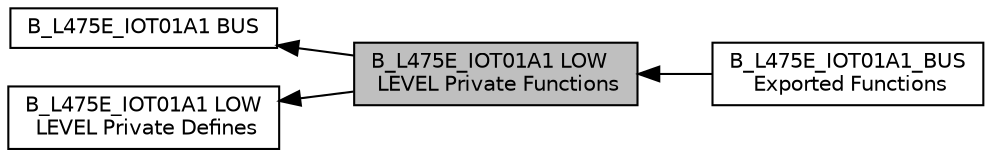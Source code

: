 digraph "B_L475E_IOT01A1 LOW LEVEL Private Functions"
{
  edge [fontname="Helvetica",fontsize="10",labelfontname="Helvetica",labelfontsize="10"];
  node [fontname="Helvetica",fontsize="10",shape=box];
  rankdir=LR;
  Node3 [label="B_L475E_IOT01A1 BUS",height=0.2,width=0.4,color="black", fillcolor="white", style="filled",URL="$group___b___l475_e___i_o_t01_a1___b_u_s.html",tooltip=" "];
  Node4 [label="B_L475E_IOT01A1_BUS\l Exported Functions",height=0.2,width=0.4,color="black", fillcolor="white", style="filled",URL="$group___b___l475_e___i_o_t01_a1___b_u_s___exported___functions.html",tooltip=" "];
  Node2 [label="B_L475E_IOT01A1 LOW\l LEVEL Private Defines",height=0.2,width=0.4,color="black", fillcolor="white", style="filled",URL="$group___b___l475_e___i_o_t01_a1___l_o_w___l_e_v_e_l___private___defines.html",tooltip=" "];
  Node1 [label="B_L475E_IOT01A1 LOW\l LEVEL Private Functions",height=0.2,width=0.4,color="black", fillcolor="grey75", style="filled", fontcolor="black",tooltip=" "];
  Node2->Node1 [shape=plaintext, dir="back", style="solid"];
  Node3->Node1 [shape=plaintext, dir="back", style="solid"];
  Node1->Node4 [shape=plaintext, dir="back", style="solid"];
}
